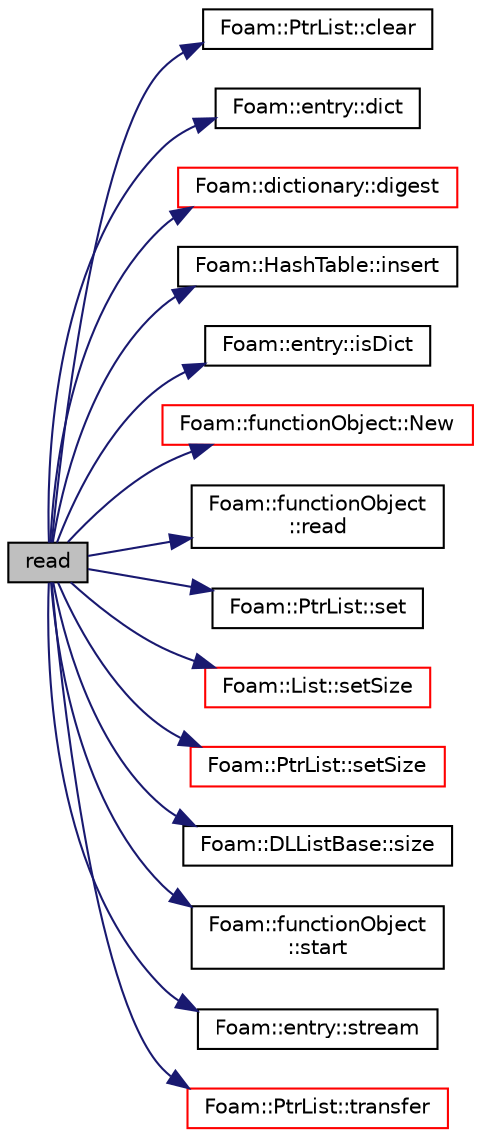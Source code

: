 digraph "read"
{
  bgcolor="transparent";
  edge [fontname="Helvetica",fontsize="10",labelfontname="Helvetica",labelfontsize="10"];
  node [fontname="Helvetica",fontsize="10",shape=record];
  rankdir="LR";
  Node1 [label="read",height=0.2,width=0.4,color="black", fillcolor="grey75", style="filled", fontcolor="black"];
  Node1 -> Node2 [color="midnightblue",fontsize="10",style="solid",fontname="Helvetica"];
  Node2 [label="Foam::PtrList::clear",height=0.2,width=0.4,color="black",URL="$a02031.html#ac8bb3912a3ce86b15842e79d0b421204",tooltip="Clear the PtrList, i.e. set size to zero deleting all the. "];
  Node1 -> Node3 [color="midnightblue",fontsize="10",style="solid",fontname="Helvetica"];
  Node3 [label="Foam::entry::dict",height=0.2,width=0.4,color="black",URL="$a00660.html#afc13fd3e1a6858d0e483f32306831d71",tooltip="Return dictionary if this entry is a dictionary. "];
  Node1 -> Node4 [color="midnightblue",fontsize="10",style="solid",fontname="Helvetica"];
  Node4 [label="Foam::dictionary::digest",height=0.2,width=0.4,color="red",URL="$a00524.html#a27114ed479972bf0ceadcb1cc99992e9",tooltip="Return the SHA1 digest of the dictionary contents. "];
  Node1 -> Node5 [color="midnightblue",fontsize="10",style="solid",fontname="Helvetica"];
  Node5 [label="Foam::HashTable::insert",height=0.2,width=0.4,color="black",URL="$a00984.html#a5eee1e0e199ad59b9cb3916cd42156e0",tooltip="Insert a new hashedEntry. "];
  Node1 -> Node6 [color="midnightblue",fontsize="10",style="solid",fontname="Helvetica"];
  Node6 [label="Foam::entry::isDict",height=0.2,width=0.4,color="black",URL="$a00660.html#aabe4453aa5aff1bb53c34ceda451eac7",tooltip="Return true if this entry is a dictionary. "];
  Node1 -> Node7 [color="midnightblue",fontsize="10",style="solid",fontname="Helvetica"];
  Node7 [label="Foam::functionObject::New",height=0.2,width=0.4,color="red",URL="$a00867.html#ad536b480d59e19dd964044926f3327e8",tooltip="Select from dictionary, based on its \"type\" entry. "];
  Node1 -> Node8 [color="midnightblue",fontsize="10",style="solid",fontname="Helvetica"];
  Node8 [label="Foam::functionObject\l::read",height=0.2,width=0.4,color="black",URL="$a00867.html#a1454f262ac97bfbe601010b6a53f956a",tooltip="Read and set the function object if its data have changed. "];
  Node1 -> Node9 [color="midnightblue",fontsize="10",style="solid",fontname="Helvetica"];
  Node9 [label="Foam::PtrList::set",height=0.2,width=0.4,color="black",URL="$a02031.html#affa9210cfaa91a145f3a9618d4ef3baf",tooltip="Is element set. "];
  Node1 -> Node10 [color="midnightblue",fontsize="10",style="solid",fontname="Helvetica"];
  Node10 [label="Foam::List::setSize",height=0.2,width=0.4,color="red",URL="$a01364.html#aedb985ffeaf1bdbfeccc2a8730405703",tooltip="Reset size of List. "];
  Node1 -> Node11 [color="midnightblue",fontsize="10",style="solid",fontname="Helvetica"];
  Node11 [label="Foam::PtrList::setSize",height=0.2,width=0.4,color="red",URL="$a02031.html#aedb985ffeaf1bdbfeccc2a8730405703",tooltip="Reset size of PtrList. If extending the PtrList, new entries are. "];
  Node1 -> Node12 [color="midnightblue",fontsize="10",style="solid",fontname="Helvetica"];
  Node12 [label="Foam::DLListBase::size",height=0.2,width=0.4,color="black",URL="$a00573.html#a723361dc2020160f5492e8fe2d09fa44",tooltip="Return number of elements in list. "];
  Node1 -> Node13 [color="midnightblue",fontsize="10",style="solid",fontname="Helvetica"];
  Node13 [label="Foam::functionObject\l::start",height=0.2,width=0.4,color="black",URL="$a00867.html#ad64c54ab3191981b2443c47007f38516",tooltip="Called at the start of the time-loop. "];
  Node1 -> Node14 [color="midnightblue",fontsize="10",style="solid",fontname="Helvetica"];
  Node14 [label="Foam::entry::stream",height=0.2,width=0.4,color="black",URL="$a00660.html#ad20f888e6dd30f28244402cbea8e08eb",tooltip="Return token stream if this entry is a primitive entry. "];
  Node1 -> Node15 [color="midnightblue",fontsize="10",style="solid",fontname="Helvetica"];
  Node15 [label="Foam::PtrList::transfer",height=0.2,width=0.4,color="red",URL="$a02031.html#ae4acac23c93b50dec8d699ac30e8d996",tooltip="Transfer the contents of the argument PtrList into this PtrList. "];
}
